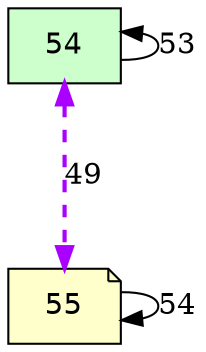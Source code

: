 
digraph{
rankdir=TB
n0 [shape=box, fontname="helvetica", fillcolor="#CCFFCC", style=filled, label=54];
n1 [fontname="helvetica", fillcolor="#FFFFCC", style=filled, shape=note, label=55];



n0 -> n1 [ color="#AA00FF", constraint=true, style=dashed, dir=both, penwidth=2, minlen=2, label=49 ];

n0 -> n0 [ style=solid, dir=back, color="#000000", constraint=true, penwidth=1, minlen=2, label=53 ];

n1 -> n1 [ style=solid, color="#000000", constraint=true, dir=forward, penwidth=1, minlen=2, label=54 ];

}
        